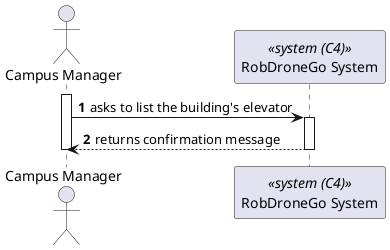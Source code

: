 @startuml process-view
autonumber

actor CM as "Campus Manager"
participant SYS as "RobDroneGo System" <<system (C4)>>

activate CM

CM -> SYS : asks to list the building's elevator
activate SYS
CM <-- SYS : returns confirmation message
deactivate SYS

deactivate CM

@enduml
